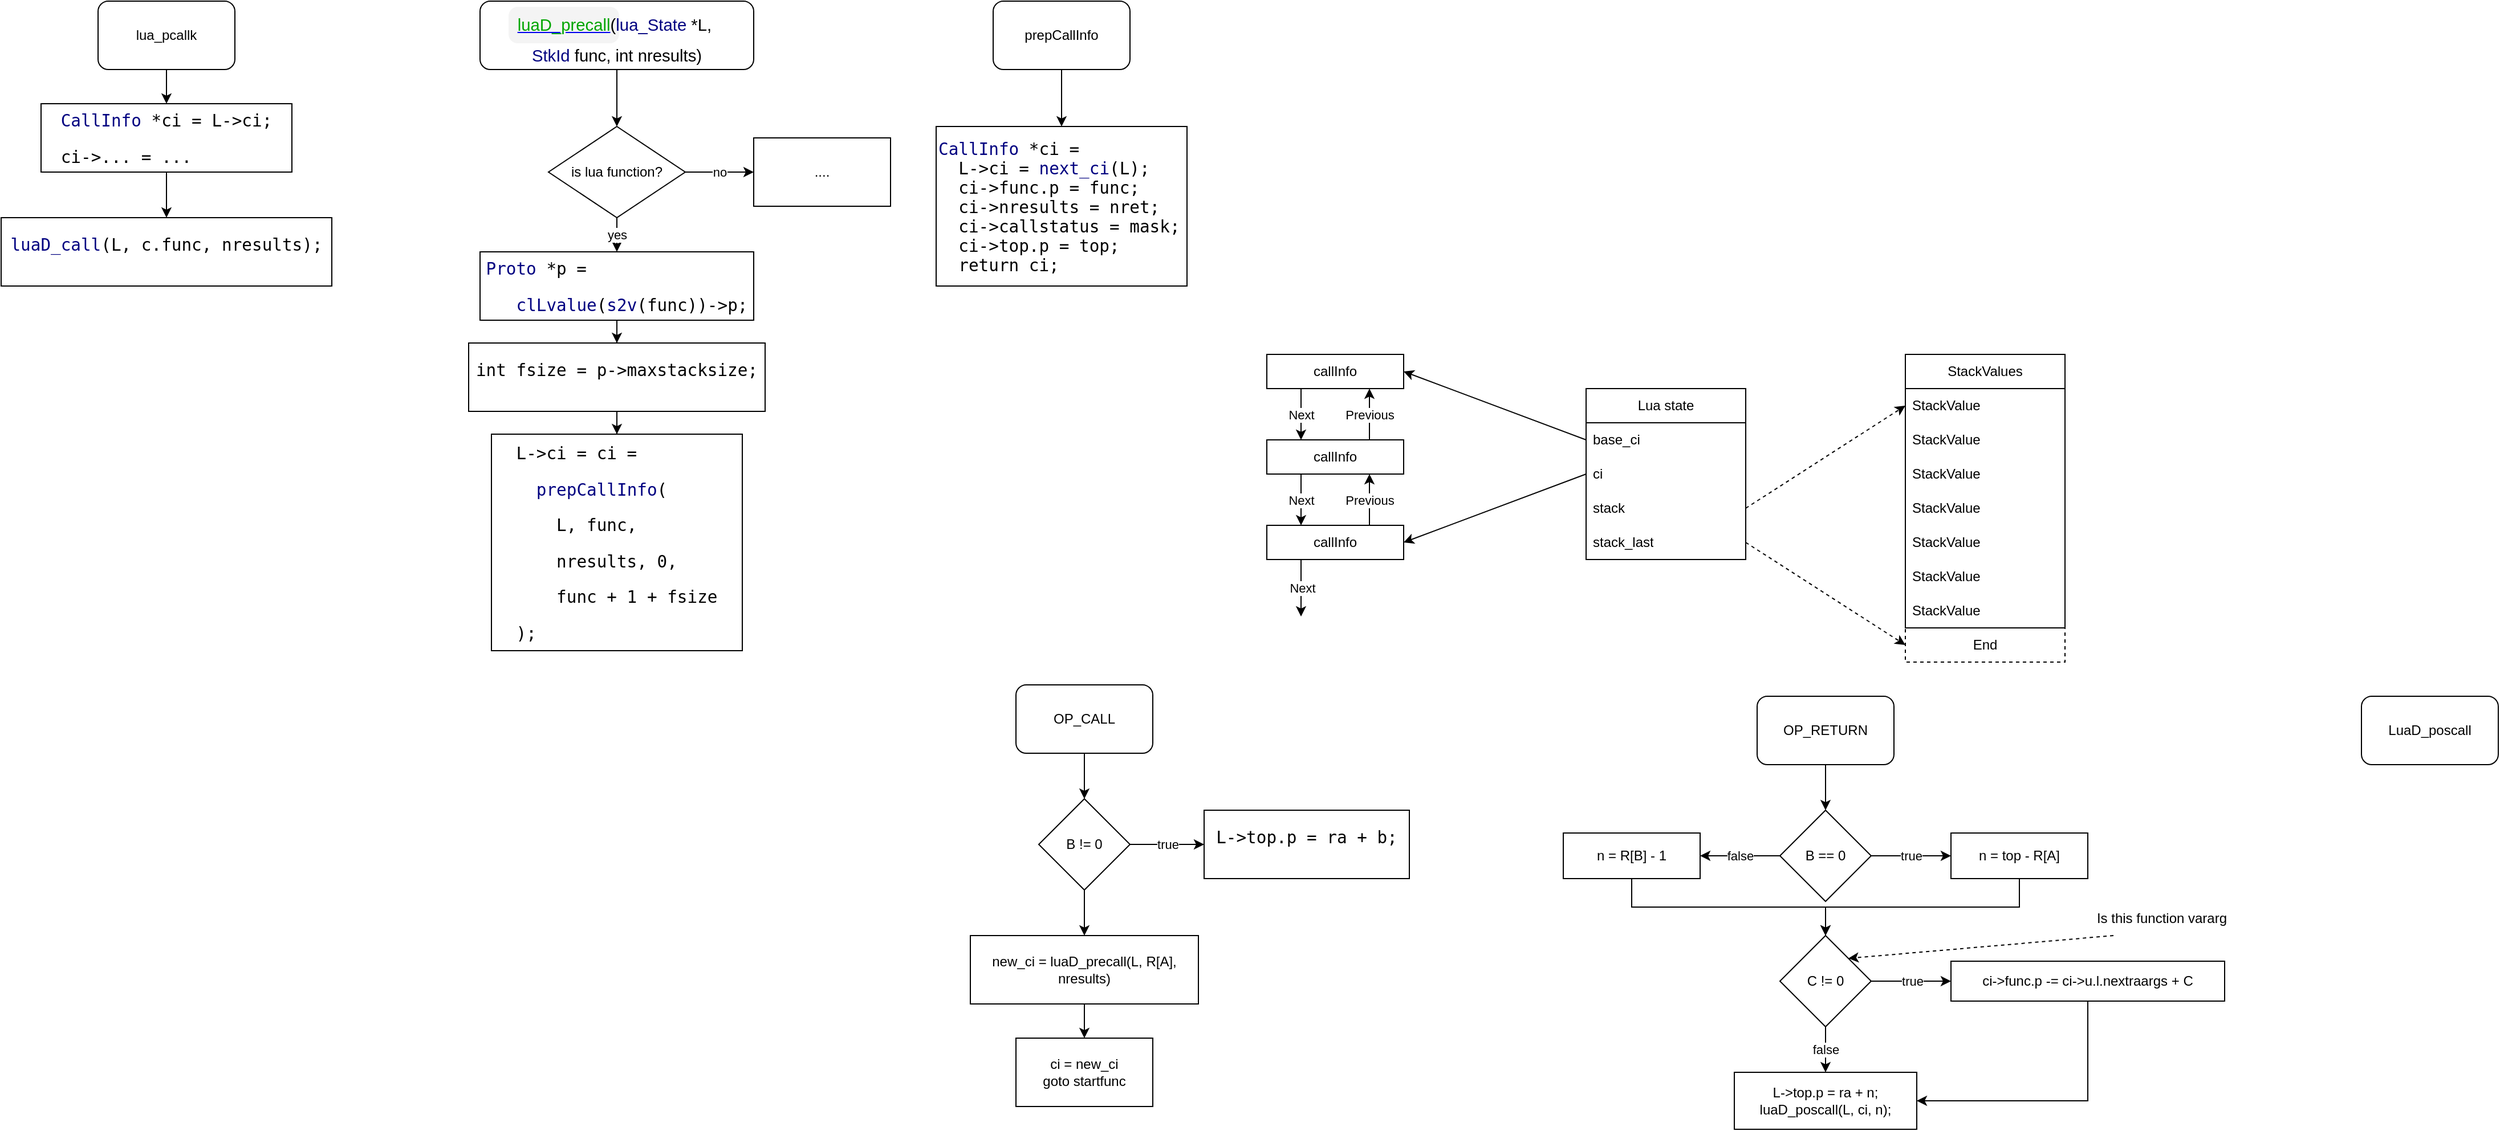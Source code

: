 <mxfile version="24.6.1" type="device">
  <diagram name="Page-1" id="mqpTz-zcbKTS6hanf7nc">
    <mxGraphModel dx="1195" dy="697" grid="1" gridSize="10" guides="1" tooltips="1" connect="1" arrows="1" fold="1" page="1" pageScale="1" pageWidth="850" pageHeight="1100" math="0" shadow="0">
      <root>
        <mxCell id="0" />
        <mxCell id="1" parent="0" />
        <mxCell id="wanFABR7839F9hnohm1--6" style="edgeStyle=orthogonalEdgeStyle;rounded=0;orthogonalLoop=1;jettySize=auto;html=1;" parent="1" source="wanFABR7839F9hnohm1--2" target="wanFABR7839F9hnohm1--4" edge="1">
          <mxGeometry relative="1" as="geometry" />
        </mxCell>
        <mxCell id="wanFABR7839F9hnohm1--2" value="lua_pcallk" style="rounded=1;whiteSpace=wrap;html=1;" parent="1" vertex="1">
          <mxGeometry x="125" y="50" width="120" height="60" as="geometry" />
        </mxCell>
        <mxCell id="wanFABR7839F9hnohm1--8" style="edgeStyle=orthogonalEdgeStyle;rounded=0;orthogonalLoop=1;jettySize=auto;html=1;" parent="1" source="wanFABR7839F9hnohm1--4" target="wanFABR7839F9hnohm1--7" edge="1">
          <mxGeometry relative="1" as="geometry" />
        </mxCell>
        <mxCell id="wanFABR7839F9hnohm1--4" value="&lt;pre style=&quot;font-size: 11pt; line-height: normal; text-align: justify;&quot;&gt;&lt;a style=&quot;text-decoration-line: none; color: rgb(0, 0, 128);&quot; href=&quot;https://www.lua.org/source/5.4/lstate.h.html#CallInfo&quot;&gt;CallInfo&lt;/a&gt; *ci = L-&amp;gt;ci;&lt;/pre&gt;&lt;pre style=&quot;font-size: 11pt; line-height: normal; text-align: justify;&quot;&gt;ci-&amp;gt;... = ...&lt;/pre&gt;" style="rounded=0;whiteSpace=wrap;html=1;" parent="1" vertex="1">
          <mxGeometry x="75" y="140" width="220" height="60" as="geometry" />
        </mxCell>
        <UserObject label="&#xa;&lt;pre style=&quot;font-size: 11pt; line-height: normal; color: rgb(0, 0, 0); font-style: normal; font-variant-ligatures: normal; font-variant-caps: normal; font-weight: 400; letter-spacing: normal; orphans: 2; text-align: justify; text-indent: 0px; text-transform: none; widows: 2; word-spacing: 0px; -webkit-text-stroke-width: 0px; text-decoration-thickness: initial; text-decoration-style: initial; text-decoration-color: initial;&quot;&gt;&lt;a style=&quot;text-decoration: none; color: rgb(0, 0, 128);&quot; href=&quot;https://www.lua.org/source/5.4/ldo.c.html#luaD_call&quot;&gt;luaD_call&lt;/a&gt;(L, c.func, nresults);&lt;/pre&gt;&#xa;&#xa;" link="&#xa;&lt;pre style=&quot;font-size: 11pt; line-height: normal; color: rgb(0, 0, 0); font-style: normal; font-variant-ligatures: normal; font-variant-caps: normal; font-weight: 400; letter-spacing: normal; orphans: 2; text-align: justify; text-indent: 0px; text-transform: none; widows: 2; word-spacing: 0px; -webkit-text-stroke-width: 0px; text-decoration-thickness: initial; text-decoration-style: initial; text-decoration-color: initial;&quot;&gt;&lt;a style=&quot;text-decoration: none; color: rgb(0, 0, 128);&quot; href=&quot;https://www.lua.org/source/5.4/ldo.c.html#luaD_call&quot;&gt;luaD_call&lt;/a&gt;(L, c.func, nresults);&lt;/pre&gt;&#xa;&#xa;" id="wanFABR7839F9hnohm1--7">
          <mxCell style="rounded=0;whiteSpace=wrap;html=1;" parent="1" vertex="1">
            <mxGeometry x="40" y="240" width="290" height="60" as="geometry" />
          </mxCell>
        </UserObject>
        <mxCell id="wanFABR7839F9hnohm1--11" style="edgeStyle=orthogonalEdgeStyle;rounded=0;orthogonalLoop=1;jettySize=auto;html=1;" parent="1" source="wanFABR7839F9hnohm1--9" target="wanFABR7839F9hnohm1--10" edge="1">
          <mxGeometry relative="1" as="geometry" />
        </mxCell>
        <mxCell id="wanFABR7839F9hnohm1--9" value="&lt;a style=&quot;font-size: 11pt; text-align: justify; background-color: rgba(240, 240, 240, 0.7); margin: -8px; padding: 8px; border-radius: 8px; outline: none; line-height: 2.5em;&quot; name=&quot;luaD_precall&quot;&gt;&lt;span style=&quot;color: rgb(0, 165, 0);&quot; class=&quot;definition&quot;&gt;luaD_precall&lt;/span&gt;&lt;/a&gt;&lt;span style=&quot;font-size: 11pt; text-align: justify; background-color: initial;&quot;&gt;(&lt;/span&gt;&lt;a style=&quot;background-color: initial; font-size: 11pt; text-align: justify; text-decoration-line: none; color: rgb(0, 0, 128);&quot; href=&quot;https://www.lua.org/source/5.4/lstate.h.html#lua_State&quot;&gt;lua_State&lt;/a&gt;&lt;span style=&quot;background-color: initial; font-size: 11pt; text-align: justify;&quot;&gt; *L,&amp;nbsp;&lt;/span&gt;&lt;div&gt;&lt;a style=&quot;font-size: 11pt; text-align: justify; background-color: initial; text-decoration-line: none; color: rgb(0, 0, 128);&quot; href=&quot;https://www.lua.org/source/5.4/lobject.h.html#StkId&quot;&gt;StkId&lt;/a&gt;&lt;span style=&quot;font-size: 11pt; text-align: justify; background-color: initial;&quot;&gt; func, int&amp;nbsp;&lt;/span&gt;&lt;span style=&quot;background-color: initial; font-size: 11pt; text-align: justify;&quot;&gt;nresults&lt;/span&gt;&lt;span style=&quot;background-color: initial; font-size: 11pt; text-align: justify;&quot;&gt;)&lt;/span&gt;&lt;/div&gt;" style="rounded=1;whiteSpace=wrap;html=1;" parent="1" vertex="1">
          <mxGeometry x="460" y="50" width="240" height="60" as="geometry" />
        </mxCell>
        <mxCell id="wanFABR7839F9hnohm1--12" value="no" style="edgeStyle=orthogonalEdgeStyle;rounded=0;orthogonalLoop=1;jettySize=auto;html=1;exitX=1;exitY=0.5;exitDx=0;exitDy=0;entryX=0;entryY=0.5;entryDx=0;entryDy=0;" parent="1" source="wanFABR7839F9hnohm1--10" target="wanFABR7839F9hnohm1--13" edge="1">
          <mxGeometry relative="1" as="geometry">
            <mxPoint x="700" y="199.667" as="targetPoint" />
          </mxGeometry>
        </mxCell>
        <mxCell id="wanFABR7839F9hnohm1--22" value="yes" style="edgeStyle=orthogonalEdgeStyle;rounded=0;orthogonalLoop=1;jettySize=auto;html=1;" parent="1" source="wanFABR7839F9hnohm1--10" target="wanFABR7839F9hnohm1--21" edge="1">
          <mxGeometry relative="1" as="geometry" />
        </mxCell>
        <mxCell id="wanFABR7839F9hnohm1--10" value="is lua function?" style="rhombus;whiteSpace=wrap;html=1;" parent="1" vertex="1">
          <mxGeometry x="520" y="160" width="120" height="80" as="geometry" />
        </mxCell>
        <mxCell id="wanFABR7839F9hnohm1--13" value="...." style="rounded=0;whiteSpace=wrap;html=1;" parent="1" vertex="1">
          <mxGeometry x="700" y="170" width="120" height="60" as="geometry" />
        </mxCell>
        <mxCell id="wanFABR7839F9hnohm1--16" value="&lt;pre style=&quot;font-size: 11pt; line-height: normal; text-align: justify;&quot;&gt;L-&amp;gt;ci = ci = &lt;/pre&gt;&lt;pre style=&quot;font-size: 11pt; line-height: normal; text-align: justify;&quot;&gt;  &lt;a style=&quot;text-decoration-line: none; color: rgb(0, 0, 128);&quot; href=&quot;https://www.lua.org/source/5.4/ldo.c.html#prepCallInfo&quot;&gt;prepCallInfo&lt;/a&gt;(&lt;/pre&gt;&lt;pre style=&quot;font-size: 11pt; line-height: normal; text-align: justify;&quot;&gt;    L, func, &lt;/pre&gt;&lt;pre style=&quot;font-size: 11pt; line-height: normal; text-align: justify;&quot;&gt;    nresults, 0, &lt;/pre&gt;&lt;pre style=&quot;font-size: 11pt; line-height: normal; text-align: justify;&quot;&gt;    func + 1 + fsize&lt;/pre&gt;&lt;pre style=&quot;font-size: 11pt; line-height: normal; text-align: justify;&quot;&gt;);&lt;/pre&gt;" style="rounded=0;whiteSpace=wrap;html=1;" parent="1" vertex="1">
          <mxGeometry x="470" y="430" width="220" height="190" as="geometry" />
        </mxCell>
        <mxCell id="wanFABR7839F9hnohm1--24" style="edgeStyle=orthogonalEdgeStyle;rounded=0;orthogonalLoop=1;jettySize=auto;html=1;" parent="1" source="wanFABR7839F9hnohm1--19" target="wanFABR7839F9hnohm1--16" edge="1">
          <mxGeometry relative="1" as="geometry" />
        </mxCell>
        <mxCell id="wanFABR7839F9hnohm1--19" value="&#xa;&lt;pre style=&quot;font-size: 11pt; line-height: normal; color: rgb(0, 0, 0); font-style: normal; font-variant-ligatures: normal; font-variant-caps: normal; font-weight: 400; letter-spacing: normal; orphans: 2; text-align: justify; text-indent: 0px; text-transform: none; widows: 2; word-spacing: 0px; -webkit-text-stroke-width: 0px; text-decoration-thickness: initial; text-decoration-style: initial; text-decoration-color: initial;&quot;&gt;int fsize = p-&amp;gt;maxstacksize;&lt;/pre&gt;&#xa;&#xa;" style="rounded=0;whiteSpace=wrap;html=1;" parent="1" vertex="1">
          <mxGeometry x="450" y="350" width="260" height="60" as="geometry" />
        </mxCell>
        <mxCell id="wanFABR7839F9hnohm1--23" style="edgeStyle=orthogonalEdgeStyle;rounded=0;orthogonalLoop=1;jettySize=auto;html=1;" parent="1" source="wanFABR7839F9hnohm1--21" target="wanFABR7839F9hnohm1--19" edge="1">
          <mxGeometry relative="1" as="geometry" />
        </mxCell>
        <UserObject label="&lt;br&gt;&lt;pre style=&quot;font-size: 11pt; line-height: normal; color: rgb(0, 0, 0); font-style: normal; font-variant-ligatures: normal; font-variant-caps: normal; font-weight: 400; letter-spacing: normal; orphans: 2; text-align: justify; text-indent: 0px; text-transform: none; widows: 2; word-spacing: 0px; -webkit-text-stroke-width: 0px; text-decoration-thickness: initial; text-decoration-style: initial; text-decoration-color: initial;&quot;&gt;&lt;a style=&quot;text-decoration: none; color: rgb(0, 0, 128);&quot; href=&quot;https://www.lua.org/source/5.4/lobject.h.html#Proto&quot;&gt;Proto&lt;/a&gt; *p =&lt;/pre&gt;&lt;pre style=&quot;font-size: 11pt; line-height: normal; color: rgb(0, 0, 0); font-style: normal; font-variant-ligatures: normal; font-variant-caps: normal; font-weight: 400; letter-spacing: normal; orphans: 2; text-align: justify; text-indent: 0px; text-transform: none; widows: 2; word-spacing: 0px; -webkit-text-stroke-width: 0px; text-decoration-thickness: initial; text-decoration-style: initial; text-decoration-color: initial;&quot;&gt;   &lt;a style=&quot;text-decoration: none; color: rgb(0, 0, 128);&quot; href=&quot;https://www.lua.org/source/5.4/lobject.h.html#clLvalue&quot;&gt;clLvalue&lt;/a&gt;(&lt;a style=&quot;text-decoration: none; color: rgb(0, 0, 128);&quot; href=&quot;https://www.lua.org/source/5.4/lobject.h.html#s2v&quot;&gt;s2v&lt;/a&gt;(func))-&amp;gt;p;&lt;/pre&gt;&lt;div&gt;&lt;br/&gt;&lt;/div&gt;" link="&#xa;&lt;pre style=&quot;font-size: 11pt; line-height: normal; color: rgb(0, 0, 0); font-style: normal; font-variant-ligatures: normal; font-variant-caps: normal; font-weight: 400; letter-spacing: normal; orphans: 2; text-align: justify; text-indent: 0px; text-transform: none; widows: 2; word-spacing: 0px; -webkit-text-stroke-width: 0px; text-decoration-thickness: initial; text-decoration-style: initial; text-decoration-color: initial;&quot;&gt;&lt;a style=&quot;text-decoration: none; color: rgb(0, 0, 128);&quot; href=&quot;https://www.lua.org/source/5.4/lobject.h.html#Proto&quot;&gt;Proto&lt;/a&gt; *p = &lt;a style=&quot;text-decoration: none; color: rgb(0, 0, 128);&quot; href=&quot;https://www.lua.org/source/5.4/lobject.h.html#clLvalue&quot;&gt;clLvalue&lt;/a&gt;(&lt;a style=&quot;text-decoration: none; color: rgb(0, 0, 128);&quot; href=&quot;https://www.lua.org/source/5.4/lobject.h.html#s2v&quot;&gt;s2v&lt;/a&gt;(func))-&amp;gt;p;&lt;/pre&gt;&#xa;&#xa;" id="wanFABR7839F9hnohm1--21">
          <mxCell style="rounded=0;whiteSpace=wrap;html=1;" parent="1" vertex="1">
            <mxGeometry x="460" y="270" width="240" height="60" as="geometry" />
          </mxCell>
        </UserObject>
        <mxCell id="wanFABR7839F9hnohm1--28" style="edgeStyle=orthogonalEdgeStyle;rounded=0;orthogonalLoop=1;jettySize=auto;html=1;" parent="1" source="wanFABR7839F9hnohm1--25" target="wanFABR7839F9hnohm1--27" edge="1">
          <mxGeometry relative="1" as="geometry" />
        </mxCell>
        <mxCell id="wanFABR7839F9hnohm1--25" value="prepCallInfo" style="rounded=1;whiteSpace=wrap;html=1;" parent="1" vertex="1">
          <mxGeometry x="910" y="50" width="120" height="60" as="geometry" />
        </mxCell>
        <UserObject label="&lt;pre style=&quot;font-size: 11pt; line-height: normal;&quot;&gt;&lt;a href=&quot;https://www.lua.org/source/5.4/lstate.h.html#CallInfo&quot; style=&quot;text-decoration-line: none; color: rgb(0, 0, 128);&quot;&gt;CallInfo&lt;/a&gt; *ci = &lt;br&gt;  L-&amp;gt;ci = &lt;a href=&quot;https://www.lua.org/source/5.4/ldo.c.html#next_ci&quot; style=&quot;text-decoration-line: none; color: rgb(0, 0, 128);&quot;&gt;next_ci&lt;/a&gt;(L);&lt;br&gt;  ci-&amp;gt;func.p = func;&lt;br&gt;  ci-&amp;gt;nresults = nret;&lt;br&gt;  ci-&amp;gt;callstatus = mask;&lt;br&gt;  ci-&amp;gt;top.p = top;&lt;br&gt;  return ci;&lt;/pre&gt;" link="&#xa;&lt;pre style=&quot;font-size: 11pt; line-height: normal; color: rgb(0, 0, 0); font-style: normal; font-variant-ligatures: normal; font-variant-caps: normal; font-weight: 400; letter-spacing: normal; orphans: 2; text-align: justify; text-indent: 0px; text-transform: none; widows: 2; word-spacing: 0px; -webkit-text-stroke-width: 0px; text-decoration-thickness: initial; text-decoration-style: initial; text-decoration-color: initial;&quot;&gt;&lt;a style=&quot;text-decoration: none; color: rgb(0, 0, 128);&quot; href=&quot;https://www.lua.org/source/5.4/lstate.h.html#CallInfo&quot;&gt;CallInfo&lt;/a&gt; *ci = L-&amp;gt;ci = &lt;a style=&quot;text-decoration: none; color: rgb(0, 0, 128);&quot; href=&quot;https://www.lua.org/source/5.4/ldo.c.html#next_ci&quot;&gt;next_ci&lt;/a&gt;(L);  /* new frame */&#xa;  ci-&amp;gt;func.p = func;&#xa;  ci-&amp;gt;nresults = nret;&#xa;  ci-&amp;gt;callstatus = mask;&#xa;  ci-&amp;gt;top.p = top;&#xa;  return ci;&lt;/pre&gt;&#xa;&#xa;" id="wanFABR7839F9hnohm1--27">
          <mxCell style="rounded=0;whiteSpace=wrap;html=1;align=left;" parent="1" vertex="1">
            <mxGeometry x="860" y="160" width="220" height="140" as="geometry" />
          </mxCell>
        </UserObject>
        <mxCell id="wanFABR7839F9hnohm1--33" value="Next" style="edgeStyle=orthogonalEdgeStyle;rounded=0;orthogonalLoop=1;jettySize=auto;html=1;exitX=0.25;exitY=1;exitDx=0;exitDy=0;entryX=0.25;entryY=0;entryDx=0;entryDy=0;" parent="1" source="wanFABR7839F9hnohm1--31" target="wanFABR7839F9hnohm1--32" edge="1">
          <mxGeometry relative="1" as="geometry" />
        </mxCell>
        <mxCell id="wanFABR7839F9hnohm1--31" value="callInfo" style="rounded=0;whiteSpace=wrap;html=1;" parent="1" vertex="1">
          <mxGeometry x="1150" y="360" width="120" height="30" as="geometry" />
        </mxCell>
        <mxCell id="wanFABR7839F9hnohm1--35" value="Previous" style="edgeStyle=orthogonalEdgeStyle;rounded=0;orthogonalLoop=1;jettySize=auto;html=1;exitX=0.75;exitY=0;exitDx=0;exitDy=0;entryX=0.75;entryY=1;entryDx=0;entryDy=0;" parent="1" source="wanFABR7839F9hnohm1--32" target="wanFABR7839F9hnohm1--31" edge="1">
          <mxGeometry relative="1" as="geometry" />
        </mxCell>
        <mxCell id="wanFABR7839F9hnohm1--37" value="Next" style="edgeStyle=orthogonalEdgeStyle;rounded=0;orthogonalLoop=1;jettySize=auto;html=1;exitX=0.25;exitY=1;exitDx=0;exitDy=0;entryX=0.25;entryY=0;entryDx=0;entryDy=0;" parent="1" source="wanFABR7839F9hnohm1--32" target="wanFABR7839F9hnohm1--36" edge="1">
          <mxGeometry relative="1" as="geometry" />
        </mxCell>
        <mxCell id="wanFABR7839F9hnohm1--32" value="callInfo" style="rounded=0;whiteSpace=wrap;html=1;" parent="1" vertex="1">
          <mxGeometry x="1150" y="435" width="120" height="30" as="geometry" />
        </mxCell>
        <mxCell id="wanFABR7839F9hnohm1--38" value="Previous" style="edgeStyle=orthogonalEdgeStyle;rounded=0;orthogonalLoop=1;jettySize=auto;html=1;exitX=0.75;exitY=0;exitDx=0;exitDy=0;entryX=0.75;entryY=1;entryDx=0;entryDy=0;" parent="1" source="wanFABR7839F9hnohm1--36" target="wanFABR7839F9hnohm1--32" edge="1">
          <mxGeometry relative="1" as="geometry" />
        </mxCell>
        <mxCell id="wanFABR7839F9hnohm1--39" value="Next" style="edgeStyle=orthogonalEdgeStyle;rounded=0;orthogonalLoop=1;jettySize=auto;html=1;exitX=0.25;exitY=1;exitDx=0;exitDy=0;" parent="1" source="wanFABR7839F9hnohm1--36" edge="1">
          <mxGeometry relative="1" as="geometry">
            <mxPoint x="1180" y="590" as="targetPoint" />
          </mxGeometry>
        </mxCell>
        <mxCell id="wanFABR7839F9hnohm1--36" value="callInfo" style="rounded=0;whiteSpace=wrap;html=1;" parent="1" vertex="1">
          <mxGeometry x="1150" y="510" width="120" height="30" as="geometry" />
        </mxCell>
        <mxCell id="wanFABR7839F9hnohm1--42" value="Lua state" style="swimlane;fontStyle=0;childLayout=stackLayout;horizontal=1;startSize=30;horizontalStack=0;resizeParent=1;resizeParentMax=0;resizeLast=0;collapsible=1;marginBottom=0;whiteSpace=wrap;html=1;" parent="1" vertex="1">
          <mxGeometry x="1430" y="390" width="140" height="150" as="geometry" />
        </mxCell>
        <mxCell id="wanFABR7839F9hnohm1--44" value="base_ci" style="text;strokeColor=none;fillColor=none;align=left;verticalAlign=middle;spacingLeft=4;spacingRight=4;overflow=hidden;points=[[0,0.5],[1,0.5]];portConstraint=eastwest;rotatable=0;whiteSpace=wrap;html=1;" parent="wanFABR7839F9hnohm1--42" vertex="1">
          <mxGeometry y="30" width="140" height="30" as="geometry" />
        </mxCell>
        <mxCell id="wanFABR7839F9hnohm1--43" value="ci" style="text;strokeColor=none;fillColor=none;align=left;verticalAlign=middle;spacingLeft=4;spacingRight=4;overflow=hidden;points=[[0,0.5],[1,0.5]];portConstraint=eastwest;rotatable=0;whiteSpace=wrap;html=1;" parent="wanFABR7839F9hnohm1--42" vertex="1">
          <mxGeometry y="60" width="140" height="30" as="geometry" />
        </mxCell>
        <mxCell id="wanFABR7839F9hnohm1--45" value="stack" style="text;strokeColor=none;fillColor=none;align=left;verticalAlign=middle;spacingLeft=4;spacingRight=4;overflow=hidden;points=[[0,0.5],[1,0.5]];portConstraint=eastwest;rotatable=0;whiteSpace=wrap;html=1;" parent="wanFABR7839F9hnohm1--42" vertex="1">
          <mxGeometry y="90" width="140" height="30" as="geometry" />
        </mxCell>
        <mxCell id="wanFABR7839F9hnohm1--61" value="stack_last" style="text;strokeColor=none;fillColor=none;align=left;verticalAlign=middle;spacingLeft=4;spacingRight=4;overflow=hidden;points=[[0,0.5],[1,0.5]];portConstraint=eastwest;rotatable=0;whiteSpace=wrap;html=1;" parent="wanFABR7839F9hnohm1--42" vertex="1">
          <mxGeometry y="120" width="140" height="30" as="geometry" />
        </mxCell>
        <mxCell id="wanFABR7839F9hnohm1--46" style="rounded=0;orthogonalLoop=1;jettySize=auto;html=1;exitX=0;exitY=0.5;exitDx=0;exitDy=0;entryX=1;entryY=0.5;entryDx=0;entryDy=0;" parent="1" source="wanFABR7839F9hnohm1--43" target="wanFABR7839F9hnohm1--36" edge="1">
          <mxGeometry relative="1" as="geometry" />
        </mxCell>
        <mxCell id="wanFABR7839F9hnohm1--47" style="rounded=0;orthogonalLoop=1;jettySize=auto;html=1;exitX=0;exitY=0.5;exitDx=0;exitDy=0;entryX=1;entryY=0.5;entryDx=0;entryDy=0;" parent="1" source="wanFABR7839F9hnohm1--44" target="wanFABR7839F9hnohm1--31" edge="1">
          <mxGeometry relative="1" as="geometry" />
        </mxCell>
        <mxCell id="wanFABR7839F9hnohm1--49" value="StackValues" style="swimlane;fontStyle=0;childLayout=stackLayout;horizontal=1;startSize=30;horizontalStack=0;resizeParent=1;resizeParentMax=0;resizeLast=0;collapsible=1;marginBottom=0;whiteSpace=wrap;html=1;" parent="1" vertex="1">
          <mxGeometry x="1710" y="360" width="140" height="240" as="geometry" />
        </mxCell>
        <mxCell id="wanFABR7839F9hnohm1--50" value="StackValue" style="text;strokeColor=none;fillColor=none;align=left;verticalAlign=middle;spacingLeft=4;spacingRight=4;overflow=hidden;points=[[0,0.5],[1,0.5]];portConstraint=eastwest;rotatable=0;whiteSpace=wrap;html=1;" parent="wanFABR7839F9hnohm1--49" vertex="1">
          <mxGeometry y="30" width="140" height="30" as="geometry" />
        </mxCell>
        <mxCell id="wanFABR7839F9hnohm1--51" value="StackValue" style="text;strokeColor=none;fillColor=none;align=left;verticalAlign=middle;spacingLeft=4;spacingRight=4;overflow=hidden;points=[[0,0.5],[1,0.5]];portConstraint=eastwest;rotatable=0;whiteSpace=wrap;html=1;" parent="wanFABR7839F9hnohm1--49" vertex="1">
          <mxGeometry y="60" width="140" height="30" as="geometry" />
        </mxCell>
        <mxCell id="wanFABR7839F9hnohm1--52" value="StackValue" style="text;strokeColor=none;fillColor=none;align=left;verticalAlign=middle;spacingLeft=4;spacingRight=4;overflow=hidden;points=[[0,0.5],[1,0.5]];portConstraint=eastwest;rotatable=0;whiteSpace=wrap;html=1;" parent="wanFABR7839F9hnohm1--49" vertex="1">
          <mxGeometry y="90" width="140" height="30" as="geometry" />
        </mxCell>
        <mxCell id="wanFABR7839F9hnohm1--53" value="StackValue" style="text;strokeColor=none;fillColor=none;align=left;verticalAlign=middle;spacingLeft=4;spacingRight=4;overflow=hidden;points=[[0,0.5],[1,0.5]];portConstraint=eastwest;rotatable=0;whiteSpace=wrap;html=1;" parent="wanFABR7839F9hnohm1--49" vertex="1">
          <mxGeometry y="120" width="140" height="30" as="geometry" />
        </mxCell>
        <mxCell id="wanFABR7839F9hnohm1--59" value="StackValue" style="text;strokeColor=none;fillColor=none;align=left;verticalAlign=middle;spacingLeft=4;spacingRight=4;overflow=hidden;points=[[0,0.5],[1,0.5]];portConstraint=eastwest;rotatable=0;whiteSpace=wrap;html=1;" parent="wanFABR7839F9hnohm1--49" vertex="1">
          <mxGeometry y="150" width="140" height="30" as="geometry" />
        </mxCell>
        <mxCell id="wanFABR7839F9hnohm1--62" value="StackValue" style="text;strokeColor=none;fillColor=none;align=left;verticalAlign=middle;spacingLeft=4;spacingRight=4;overflow=hidden;points=[[0,0.5],[1,0.5]];portConstraint=eastwest;rotatable=0;whiteSpace=wrap;html=1;" parent="wanFABR7839F9hnohm1--49" vertex="1">
          <mxGeometry y="180" width="140" height="30" as="geometry" />
        </mxCell>
        <mxCell id="wanFABR7839F9hnohm1--63" value="StackValue" style="text;strokeColor=none;fillColor=none;align=left;verticalAlign=middle;spacingLeft=4;spacingRight=4;overflow=hidden;points=[[0,0.5],[1,0.5]];portConstraint=eastwest;rotatable=0;whiteSpace=wrap;html=1;" parent="wanFABR7839F9hnohm1--49" vertex="1">
          <mxGeometry y="210" width="140" height="30" as="geometry" />
        </mxCell>
        <mxCell id="wanFABR7839F9hnohm1--60" value="" style="rounded=0;orthogonalLoop=1;jettySize=auto;html=1;exitX=1;exitY=0.5;exitDx=0;exitDy=0;entryX=0;entryY=0.5;entryDx=0;entryDy=0;dashed=1;" parent="1" source="wanFABR7839F9hnohm1--45" target="wanFABR7839F9hnohm1--50" edge="1">
          <mxGeometry relative="1" as="geometry" />
        </mxCell>
        <mxCell id="wanFABR7839F9hnohm1--65" value="End" style="rounded=0;whiteSpace=wrap;html=1;fillColor=none;dashed=1;" parent="1" vertex="1">
          <mxGeometry x="1710" y="600" width="140" height="30" as="geometry" />
        </mxCell>
        <mxCell id="wanFABR7839F9hnohm1--66" style="rounded=0;orthogonalLoop=1;jettySize=auto;html=1;exitX=1;exitY=0.5;exitDx=0;exitDy=0;entryX=0;entryY=0.5;entryDx=0;entryDy=0;dashed=1;" parent="1" source="wanFABR7839F9hnohm1--61" target="wanFABR7839F9hnohm1--65" edge="1">
          <mxGeometry relative="1" as="geometry" />
        </mxCell>
        <mxCell id="Y5jUHiMml_O83x3oxy_e-5" style="edgeStyle=orthogonalEdgeStyle;rounded=0;orthogonalLoop=1;jettySize=auto;html=1;" edge="1" parent="1" source="Y5jUHiMml_O83x3oxy_e-1" target="Y5jUHiMml_O83x3oxy_e-4">
          <mxGeometry relative="1" as="geometry" />
        </mxCell>
        <mxCell id="Y5jUHiMml_O83x3oxy_e-1" value="OP_CALL" style="rounded=1;whiteSpace=wrap;html=1;" vertex="1" parent="1">
          <mxGeometry x="930" y="650" width="120" height="60" as="geometry" />
        </mxCell>
        <mxCell id="Y5jUHiMml_O83x3oxy_e-13" style="edgeStyle=orthogonalEdgeStyle;rounded=0;orthogonalLoop=1;jettySize=auto;html=1;" edge="1" parent="1" source="Y5jUHiMml_O83x3oxy_e-2" target="Y5jUHiMml_O83x3oxy_e-14">
          <mxGeometry relative="1" as="geometry">
            <mxPoint x="1640.0" y="770" as="targetPoint" />
          </mxGeometry>
        </mxCell>
        <mxCell id="Y5jUHiMml_O83x3oxy_e-2" value="OP_RETURN" style="rounded=1;whiteSpace=wrap;html=1;" vertex="1" parent="1">
          <mxGeometry x="1580" y="660" width="120" height="60" as="geometry" />
        </mxCell>
        <mxCell id="Y5jUHiMml_O83x3oxy_e-7" value="true" style="edgeStyle=orthogonalEdgeStyle;rounded=0;orthogonalLoop=1;jettySize=auto;html=1;entryX=0;entryY=0.5;entryDx=0;entryDy=0;" edge="1" parent="1" source="Y5jUHiMml_O83x3oxy_e-4" target="Y5jUHiMml_O83x3oxy_e-6">
          <mxGeometry relative="1" as="geometry" />
        </mxCell>
        <mxCell id="Y5jUHiMml_O83x3oxy_e-9" style="edgeStyle=orthogonalEdgeStyle;rounded=0;orthogonalLoop=1;jettySize=auto;html=1;" edge="1" parent="1" source="Y5jUHiMml_O83x3oxy_e-4" target="Y5jUHiMml_O83x3oxy_e-8">
          <mxGeometry relative="1" as="geometry" />
        </mxCell>
        <mxCell id="Y5jUHiMml_O83x3oxy_e-4" value="B != 0" style="rhombus;whiteSpace=wrap;html=1;" vertex="1" parent="1">
          <mxGeometry x="950" y="750" width="80" height="80" as="geometry" />
        </mxCell>
        <mxCell id="Y5jUHiMml_O83x3oxy_e-6" value="&#xa;&lt;pre style=&quot;font-size: 11pt; line-height: normal; color: rgb(0, 0, 0); font-style: normal; font-variant-ligatures: normal; font-variant-caps: normal; font-weight: 400; letter-spacing: normal; orphans: 2; text-align: justify; text-indent: 0px; text-transform: none; widows: 2; word-spacing: 0px; -webkit-text-stroke-width: 0px; text-decoration-thickness: initial; text-decoration-style: initial; text-decoration-color: initial;&quot;&gt;L-&amp;gt;top.p = ra + b;&lt;/pre&gt;&#xa;&#xa;" style="rounded=0;whiteSpace=wrap;html=1;" vertex="1" parent="1">
          <mxGeometry x="1095" y="760" width="180" height="60" as="geometry" />
        </mxCell>
        <mxCell id="Y5jUHiMml_O83x3oxy_e-11" style="edgeStyle=orthogonalEdgeStyle;rounded=0;orthogonalLoop=1;jettySize=auto;html=1;" edge="1" parent="1" source="Y5jUHiMml_O83x3oxy_e-8" target="Y5jUHiMml_O83x3oxy_e-10">
          <mxGeometry relative="1" as="geometry" />
        </mxCell>
        <mxCell id="Y5jUHiMml_O83x3oxy_e-8" value="new_ci = luaD_precall(L, R[A], nresults)" style="rounded=0;whiteSpace=wrap;html=1;" vertex="1" parent="1">
          <mxGeometry x="890" y="870" width="200" height="60" as="geometry" />
        </mxCell>
        <mxCell id="Y5jUHiMml_O83x3oxy_e-10" value="ci = new_ci&lt;div&gt;goto startfunc&lt;/div&gt;" style="rounded=0;whiteSpace=wrap;html=1;" vertex="1" parent="1">
          <mxGeometry x="930" y="960" width="120" height="60" as="geometry" />
        </mxCell>
        <mxCell id="Y5jUHiMml_O83x3oxy_e-18" value="true" style="edgeStyle=orthogonalEdgeStyle;rounded=0;orthogonalLoop=1;jettySize=auto;html=1;entryX=0;entryY=0.5;entryDx=0;entryDy=0;" edge="1" parent="1" source="Y5jUHiMml_O83x3oxy_e-14" target="Y5jUHiMml_O83x3oxy_e-17">
          <mxGeometry relative="1" as="geometry" />
        </mxCell>
        <mxCell id="Y5jUHiMml_O83x3oxy_e-21" value="false" style="edgeStyle=orthogonalEdgeStyle;rounded=0;orthogonalLoop=1;jettySize=auto;html=1;exitX=0;exitY=0.5;exitDx=0;exitDy=0;" edge="1" parent="1" source="Y5jUHiMml_O83x3oxy_e-14" target="Y5jUHiMml_O83x3oxy_e-19">
          <mxGeometry relative="1" as="geometry" />
        </mxCell>
        <mxCell id="Y5jUHiMml_O83x3oxy_e-14" value="B == 0" style="rhombus;whiteSpace=wrap;html=1;" vertex="1" parent="1">
          <mxGeometry x="1600" y="760" width="80" height="80" as="geometry" />
        </mxCell>
        <mxCell id="Y5jUHiMml_O83x3oxy_e-29" style="edgeStyle=orthogonalEdgeStyle;rounded=0;orthogonalLoop=1;jettySize=auto;html=1;exitX=0.5;exitY=1;exitDx=0;exitDy=0;entryX=0.5;entryY=0;entryDx=0;entryDy=0;" edge="1" parent="1" source="Y5jUHiMml_O83x3oxy_e-17" target="Y5jUHiMml_O83x3oxy_e-26">
          <mxGeometry relative="1" as="geometry" />
        </mxCell>
        <mxCell id="Y5jUHiMml_O83x3oxy_e-17" value="n = top - R[A]" style="rounded=0;whiteSpace=wrap;html=1;" vertex="1" parent="1">
          <mxGeometry x="1750" y="780" width="120" height="40" as="geometry" />
        </mxCell>
        <mxCell id="Y5jUHiMml_O83x3oxy_e-27" style="edgeStyle=orthogonalEdgeStyle;rounded=0;orthogonalLoop=1;jettySize=auto;html=1;exitX=0.5;exitY=1;exitDx=0;exitDy=0;entryX=0.5;entryY=0;entryDx=0;entryDy=0;" edge="1" parent="1" source="Y5jUHiMml_O83x3oxy_e-19" target="Y5jUHiMml_O83x3oxy_e-26">
          <mxGeometry relative="1" as="geometry" />
        </mxCell>
        <mxCell id="Y5jUHiMml_O83x3oxy_e-19" value="n = R[B] - 1" style="rounded=0;whiteSpace=wrap;html=1;" vertex="1" parent="1">
          <mxGeometry x="1410" y="780" width="120" height="40" as="geometry" />
        </mxCell>
        <mxCell id="Y5jUHiMml_O83x3oxy_e-23" value="true" style="edgeStyle=orthogonalEdgeStyle;rounded=0;orthogonalLoop=1;jettySize=auto;html=1;exitX=1;exitY=0.5;exitDx=0;exitDy=0;" edge="1" parent="1" source="Y5jUHiMml_O83x3oxy_e-26" target="Y5jUHiMml_O83x3oxy_e-24">
          <mxGeometry x="0.009" relative="1" as="geometry">
            <mxPoint x="1760" y="885" as="targetPoint" />
            <mxPoint x="1700" y="885" as="sourcePoint" />
            <mxPoint as="offset" />
          </mxGeometry>
        </mxCell>
        <mxCell id="Y5jUHiMml_O83x3oxy_e-34" style="edgeStyle=orthogonalEdgeStyle;rounded=0;orthogonalLoop=1;jettySize=auto;html=1;entryX=1;entryY=0.5;entryDx=0;entryDy=0;exitX=0.5;exitY=1;exitDx=0;exitDy=0;" edge="1" parent="1" source="Y5jUHiMml_O83x3oxy_e-24" target="Y5jUHiMml_O83x3oxy_e-32">
          <mxGeometry relative="1" as="geometry" />
        </mxCell>
        <mxCell id="Y5jUHiMml_O83x3oxy_e-24" value="ci-&amp;gt;func.p -= ci-&amp;gt;u.l.nextraargs + C" style="rounded=0;whiteSpace=wrap;html=1;" vertex="1" parent="1">
          <mxGeometry x="1750" y="892.5" width="240" height="35" as="geometry" />
        </mxCell>
        <mxCell id="Y5jUHiMml_O83x3oxy_e-33" value="false" style="edgeStyle=orthogonalEdgeStyle;rounded=0;orthogonalLoop=1;jettySize=auto;html=1;entryX=0.5;entryY=0;entryDx=0;entryDy=0;" edge="1" parent="1" source="Y5jUHiMml_O83x3oxy_e-26" target="Y5jUHiMml_O83x3oxy_e-32">
          <mxGeometry relative="1" as="geometry" />
        </mxCell>
        <mxCell id="Y5jUHiMml_O83x3oxy_e-26" value="C != 0" style="rhombus;whiteSpace=wrap;html=1;" vertex="1" parent="1">
          <mxGeometry x="1600" y="870" width="80" height="80" as="geometry" />
        </mxCell>
        <mxCell id="Y5jUHiMml_O83x3oxy_e-31" style="rounded=0;orthogonalLoop=1;jettySize=auto;html=1;exitX=0.25;exitY=1;exitDx=0;exitDy=0;dashed=1;entryX=1;entryY=0;entryDx=0;entryDy=0;" edge="1" parent="1" source="Y5jUHiMml_O83x3oxy_e-30" target="Y5jUHiMml_O83x3oxy_e-26">
          <mxGeometry relative="1" as="geometry">
            <mxPoint x="1702.724" y="910" as="targetPoint" />
          </mxGeometry>
        </mxCell>
        <mxCell id="Y5jUHiMml_O83x3oxy_e-30" value="Is this function vararg" style="text;html=1;align=center;verticalAlign=middle;whiteSpace=wrap;rounded=0;" vertex="1" parent="1">
          <mxGeometry x="1850" y="840" width="170" height="30" as="geometry" />
        </mxCell>
        <mxCell id="Y5jUHiMml_O83x3oxy_e-32" value="L-&amp;gt;top.p = ra + n;&lt;div&gt;luaD_poscall(L, ci, n);&lt;br&gt;&lt;/div&gt;" style="rounded=0;whiteSpace=wrap;html=1;" vertex="1" parent="1">
          <mxGeometry x="1560" y="990" width="160" height="50" as="geometry" />
        </mxCell>
        <mxCell id="Y5jUHiMml_O83x3oxy_e-35" value="LuaD_poscall" style="rounded=1;whiteSpace=wrap;html=1;" vertex="1" parent="1">
          <mxGeometry x="2110" y="660" width="120" height="60" as="geometry" />
        </mxCell>
      </root>
    </mxGraphModel>
  </diagram>
</mxfile>
